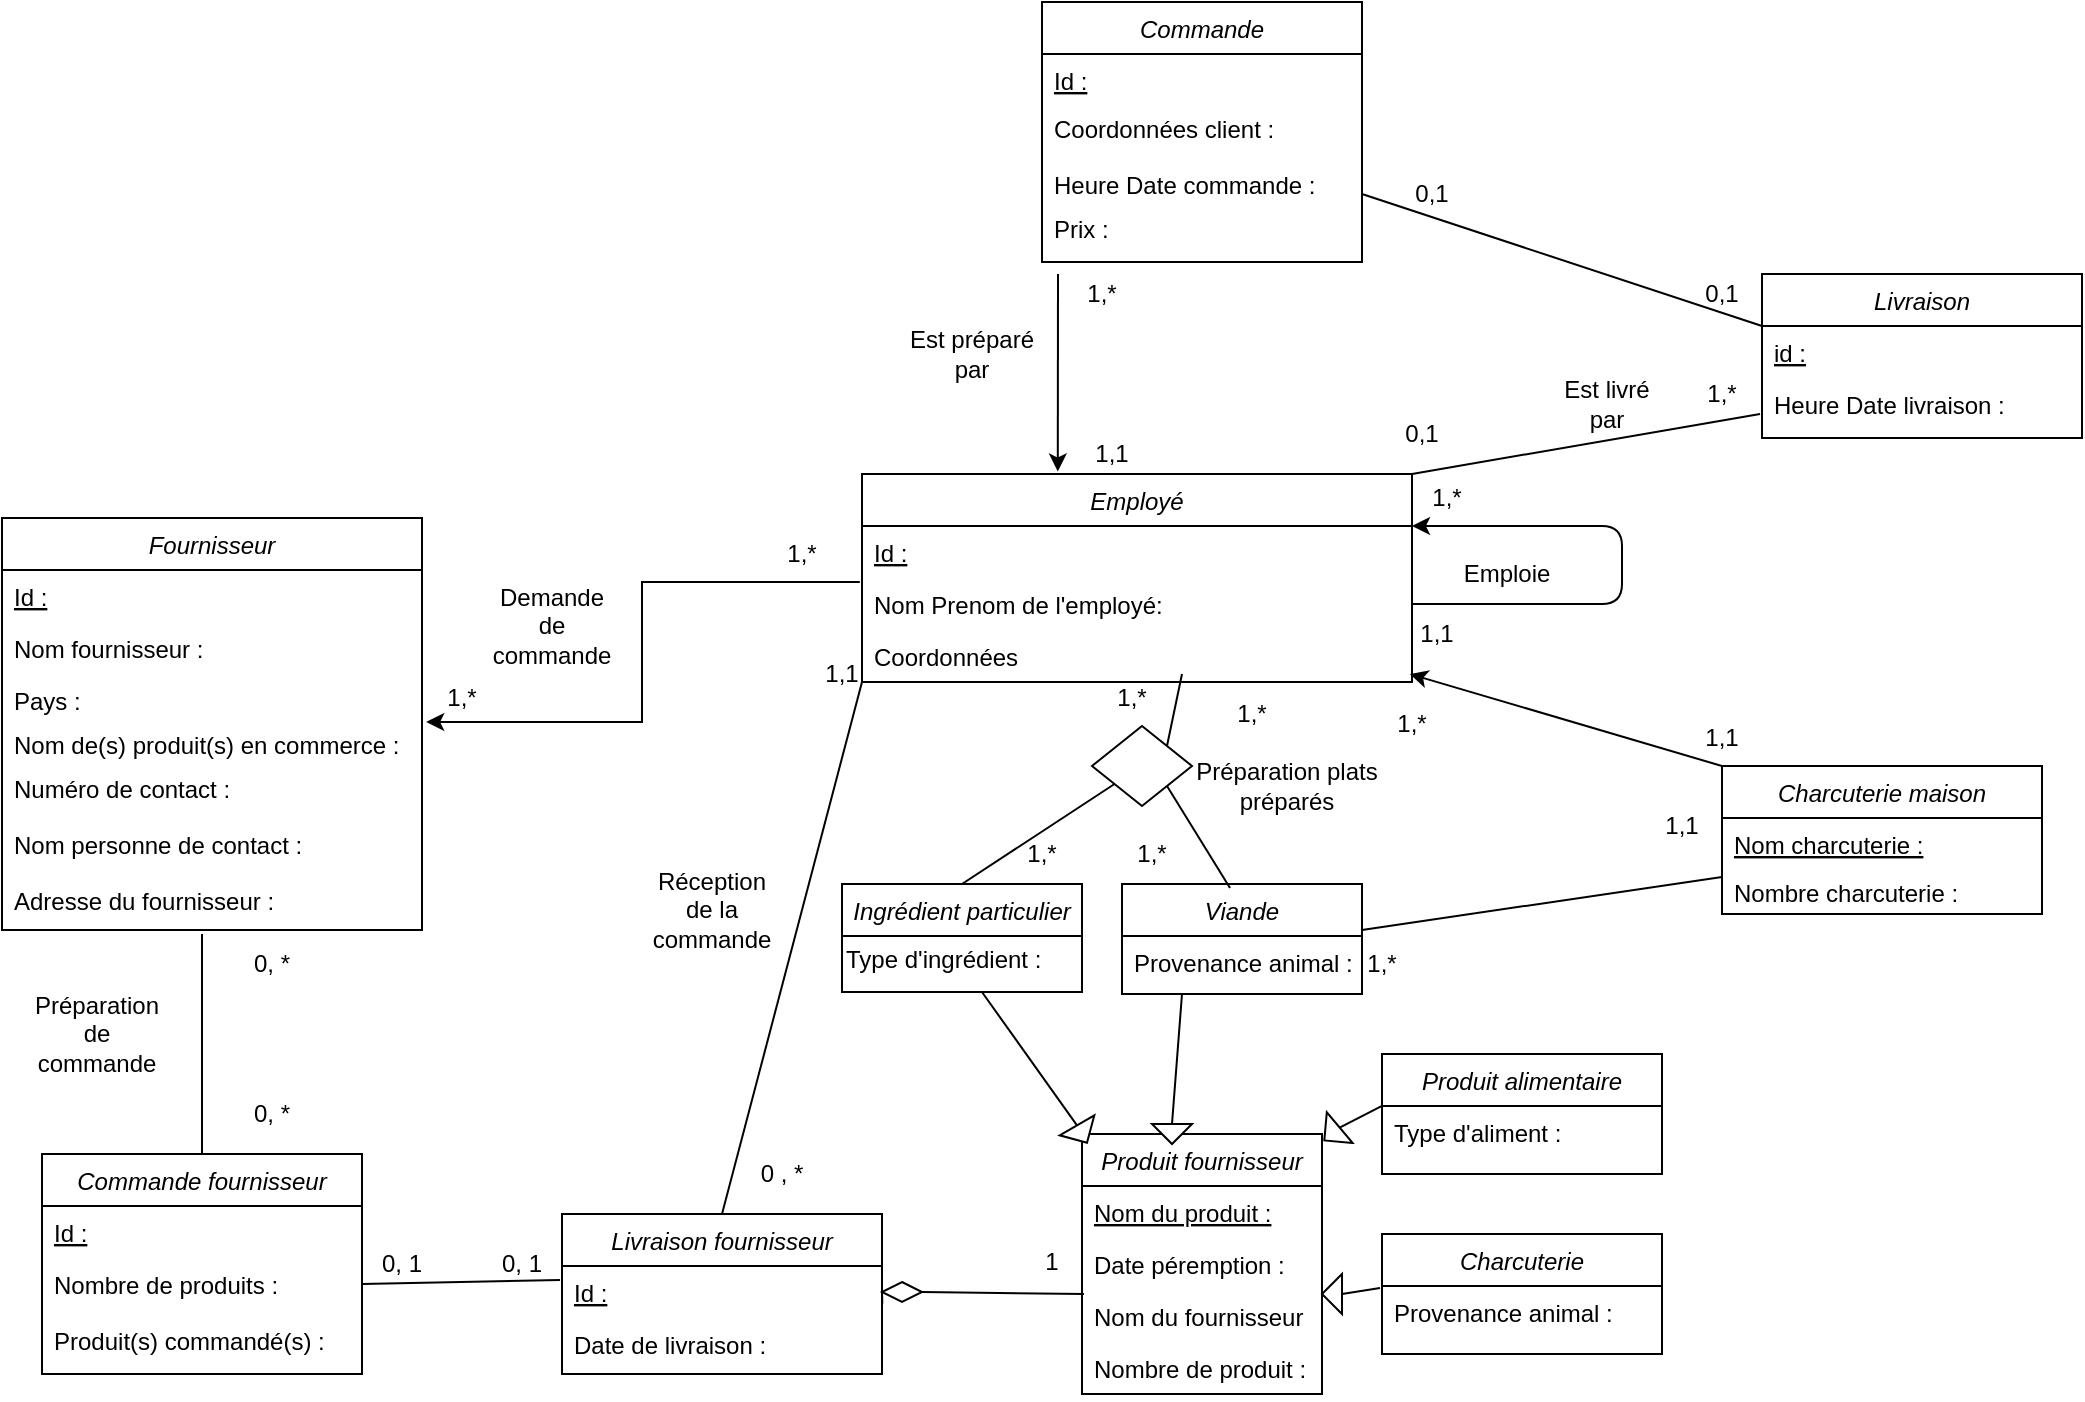 <mxfile version="14.4.8" type="github">
  <diagram id="C5RBs43oDa-KdzZeNtuy" name="Page-1">
    <mxGraphModel dx="1422" dy="762" grid="1" gridSize="10" guides="1" tooltips="1" connect="1" arrows="1" fold="1" page="1" pageScale="1" pageWidth="1169" pageHeight="827" math="0" shadow="0">
      <root>
        <mxCell id="WIyWlLk6GJQsqaUBKTNV-0" />
        <mxCell id="WIyWlLk6GJQsqaUBKTNV-1" parent="WIyWlLk6GJQsqaUBKTNV-0" />
        <mxCell id="zkfFHV4jXpPFQw0GAbJ--0" value="Viande" style="swimlane;fontStyle=2;align=center;verticalAlign=top;childLayout=stackLayout;horizontal=1;startSize=26;horizontalStack=0;resizeParent=1;resizeLast=0;collapsible=1;marginBottom=0;rounded=0;shadow=0;strokeWidth=1;" parent="WIyWlLk6GJQsqaUBKTNV-1" vertex="1">
          <mxGeometry x="610" y="515" width="120" height="55" as="geometry">
            <mxRectangle x="230" y="140" width="160" height="26" as="alternateBounds" />
          </mxGeometry>
        </mxCell>
        <mxCell id="xfpMpgLqGsnhSPla6A-f-5" value="Provenance animal :" style="text;align=left;verticalAlign=top;spacingLeft=4;spacingRight=4;overflow=hidden;rotatable=0;points=[[0,0.5],[1,0.5]];portConstraint=eastwest;" parent="zkfFHV4jXpPFQw0GAbJ--0" vertex="1">
          <mxGeometry y="26" width="120" height="26" as="geometry" />
        </mxCell>
        <mxCell id="xfpMpgLqGsnhSPla6A-f-6" value="Fournisseur" style="swimlane;fontStyle=2;align=center;verticalAlign=top;childLayout=stackLayout;horizontal=1;startSize=26;horizontalStack=0;resizeParent=1;resizeLast=0;collapsible=1;marginBottom=0;rounded=0;shadow=0;strokeWidth=1;" parent="WIyWlLk6GJQsqaUBKTNV-1" vertex="1">
          <mxGeometry x="50" y="332" width="210" height="206" as="geometry">
            <mxRectangle x="230" y="140" width="160" height="26" as="alternateBounds" />
          </mxGeometry>
        </mxCell>
        <mxCell id="xfpMpgLqGsnhSPla6A-f-12" value="Id :" style="text;align=left;verticalAlign=top;spacingLeft=4;spacingRight=4;overflow=hidden;rotatable=0;points=[[0,0.5],[1,0.5]];portConstraint=eastwest;fontStyle=4" parent="xfpMpgLqGsnhSPla6A-f-6" vertex="1">
          <mxGeometry y="26" width="210" height="26" as="geometry" />
        </mxCell>
        <mxCell id="xfpMpgLqGsnhSPla6A-f-13" value="Nom fournisseur :" style="text;align=left;verticalAlign=top;spacingLeft=4;spacingRight=4;overflow=hidden;rotatable=0;points=[[0,0.5],[1,0.5]];portConstraint=eastwest;fontStyle=0" parent="xfpMpgLqGsnhSPla6A-f-6" vertex="1">
          <mxGeometry y="52" width="210" height="26" as="geometry" />
        </mxCell>
        <mxCell id="xfpMpgLqGsnhSPla6A-f-14" value="Pays :" style="text;align=left;verticalAlign=top;spacingLeft=4;spacingRight=4;overflow=hidden;rotatable=0;points=[[0,0.5],[1,0.5]];portConstraint=eastwest;fontStyle=0" parent="xfpMpgLqGsnhSPla6A-f-6" vertex="1">
          <mxGeometry y="78" width="210" height="22" as="geometry" />
        </mxCell>
        <mxCell id="xfpMpgLqGsnhSPla6A-f-19" value="Nom de(s) produit(s) en commerce :" style="text;align=left;verticalAlign=top;spacingLeft=4;spacingRight=4;overflow=hidden;rotatable=0;points=[[0,0.5],[1,0.5]];portConstraint=eastwest;fontStyle=0" parent="xfpMpgLqGsnhSPla6A-f-6" vertex="1">
          <mxGeometry y="100" width="210" height="22" as="geometry" />
        </mxCell>
        <mxCell id="xfpMpgLqGsnhSPla6A-f-26" value="Numéro de contact :" style="text;align=left;verticalAlign=top;spacingLeft=4;spacingRight=4;overflow=hidden;rotatable=0;points=[[0,0.5],[1,0.5]];portConstraint=eastwest;fontStyle=0" parent="xfpMpgLqGsnhSPla6A-f-6" vertex="1">
          <mxGeometry y="122" width="210" height="28" as="geometry" />
        </mxCell>
        <mxCell id="xfpMpgLqGsnhSPla6A-f-28" value="Nom personne de contact :" style="text;align=left;verticalAlign=top;spacingLeft=4;spacingRight=4;overflow=hidden;rotatable=0;points=[[0,0.5],[1,0.5]];portConstraint=eastwest;fontStyle=0" parent="xfpMpgLqGsnhSPla6A-f-6" vertex="1">
          <mxGeometry y="150" width="210" height="28" as="geometry" />
        </mxCell>
        <mxCell id="xfpMpgLqGsnhSPla6A-f-73" value="Adresse du fournisseur :" style="text;align=left;verticalAlign=top;spacingLeft=4;spacingRight=4;overflow=hidden;rotatable=0;points=[[0,0.5],[1,0.5]];portConstraint=eastwest;fontStyle=0" parent="xfpMpgLqGsnhSPla6A-f-6" vertex="1">
          <mxGeometry y="178" width="210" height="28" as="geometry" />
        </mxCell>
        <mxCell id="xfpMpgLqGsnhSPla6A-f-20" value="Commande fournisseur" style="swimlane;fontStyle=2;align=center;verticalAlign=top;childLayout=stackLayout;horizontal=1;startSize=26;horizontalStack=0;resizeParent=1;resizeLast=0;collapsible=1;marginBottom=0;rounded=0;shadow=0;strokeWidth=1;" parent="WIyWlLk6GJQsqaUBKTNV-1" vertex="1">
          <mxGeometry x="70" y="650" width="160" height="110" as="geometry">
            <mxRectangle x="230" y="140" width="160" height="26" as="alternateBounds" />
          </mxGeometry>
        </mxCell>
        <mxCell id="xfpMpgLqGsnhSPla6A-f-21" value="Id :" style="text;align=left;verticalAlign=top;spacingLeft=4;spacingRight=4;overflow=hidden;rotatable=0;points=[[0,0.5],[1,0.5]];portConstraint=eastwest;fontStyle=4" parent="xfpMpgLqGsnhSPla6A-f-20" vertex="1">
          <mxGeometry y="26" width="160" height="26" as="geometry" />
        </mxCell>
        <mxCell id="xfpMpgLqGsnhSPla6A-f-22" value="Nombre de produits :" style="text;align=left;verticalAlign=top;spacingLeft=4;spacingRight=4;overflow=hidden;rotatable=0;points=[[0,0.5],[1,0.5]];portConstraint=eastwest;fontStyle=0" parent="xfpMpgLqGsnhSPla6A-f-20" vertex="1">
          <mxGeometry y="52" width="160" height="28" as="geometry" />
        </mxCell>
        <mxCell id="xfpMpgLqGsnhSPla6A-f-24" value="Produit(s) commandé(s) :" style="text;align=left;verticalAlign=top;spacingLeft=4;spacingRight=4;overflow=hidden;rotatable=0;points=[[0,0.5],[1,0.5]];portConstraint=eastwest;fontStyle=0" parent="xfpMpgLqGsnhSPla6A-f-20" vertex="1">
          <mxGeometry y="80" width="160" height="22" as="geometry" />
        </mxCell>
        <mxCell id="xfpMpgLqGsnhSPla6A-f-35" value="Livraison fournisseur" style="swimlane;fontStyle=2;align=center;verticalAlign=top;childLayout=stackLayout;horizontal=1;startSize=26;horizontalStack=0;resizeParent=1;resizeLast=0;collapsible=1;marginBottom=0;rounded=0;shadow=0;strokeWidth=1;" parent="WIyWlLk6GJQsqaUBKTNV-1" vertex="1">
          <mxGeometry x="330" y="680" width="160" height="80" as="geometry">
            <mxRectangle x="230" y="140" width="160" height="26" as="alternateBounds" />
          </mxGeometry>
        </mxCell>
        <mxCell id="xfpMpgLqGsnhSPla6A-f-36" value="Id :" style="text;align=left;verticalAlign=top;spacingLeft=4;spacingRight=4;overflow=hidden;rotatable=0;points=[[0,0.5],[1,0.5]];portConstraint=eastwest;fontStyle=4" parent="xfpMpgLqGsnhSPla6A-f-35" vertex="1">
          <mxGeometry y="26" width="160" height="26" as="geometry" />
        </mxCell>
        <mxCell id="xfpMpgLqGsnhSPla6A-f-39" value="Date de livraison :" style="text;align=left;verticalAlign=top;spacingLeft=4;spacingRight=4;overflow=hidden;rotatable=0;points=[[0,0.5],[1,0.5]];portConstraint=eastwest;fontStyle=0" parent="xfpMpgLqGsnhSPla6A-f-35" vertex="1">
          <mxGeometry y="52" width="160" height="28" as="geometry" />
        </mxCell>
        <mxCell id="xfpMpgLqGsnhSPla6A-f-40" value="0, *" style="text;html=1;strokeColor=none;fillColor=none;align=center;verticalAlign=middle;whiteSpace=wrap;rounded=0;" parent="WIyWlLk6GJQsqaUBKTNV-1" vertex="1">
          <mxGeometry x="160" y="620" width="50" height="20" as="geometry" />
        </mxCell>
        <mxCell id="xfpMpgLqGsnhSPla6A-f-47" value="Demande de commande" style="text;html=1;strokeColor=none;fillColor=none;align=center;verticalAlign=middle;whiteSpace=wrap;rounded=0;" parent="WIyWlLk6GJQsqaUBKTNV-1" vertex="1">
          <mxGeometry x="290" y="376" width="70" height="20" as="geometry" />
        </mxCell>
        <mxCell id="xfpMpgLqGsnhSPla6A-f-48" value="Préparation de commande" style="text;html=1;strokeColor=none;fillColor=none;align=center;verticalAlign=middle;whiteSpace=wrap;rounded=0;rotation=0;" parent="WIyWlLk6GJQsqaUBKTNV-1" vertex="1">
          <mxGeometry x="60" y="565" width="75" height="50" as="geometry" />
        </mxCell>
        <mxCell id="xfpMpgLqGsnhSPla6A-f-50" value="0, *" style="text;html=1;strokeColor=none;fillColor=none;align=center;verticalAlign=middle;whiteSpace=wrap;rounded=0;" parent="WIyWlLk6GJQsqaUBKTNV-1" vertex="1">
          <mxGeometry x="165" y="545" width="40" height="20" as="geometry" />
        </mxCell>
        <mxCell id="xfpMpgLqGsnhSPla6A-f-51" value="0, 1" style="text;html=1;strokeColor=none;fillColor=none;align=center;verticalAlign=middle;whiteSpace=wrap;rounded=0;" parent="WIyWlLk6GJQsqaUBKTNV-1" vertex="1">
          <mxGeometry x="230" y="695" width="40" height="20" as="geometry" />
        </mxCell>
        <mxCell id="xfpMpgLqGsnhSPla6A-f-52" value="0, 1" style="text;html=1;strokeColor=none;fillColor=none;align=center;verticalAlign=middle;whiteSpace=wrap;rounded=0;" parent="WIyWlLk6GJQsqaUBKTNV-1" vertex="1">
          <mxGeometry x="290" y="695" width="40" height="20" as="geometry" />
        </mxCell>
        <mxCell id="xfpMpgLqGsnhSPla6A-f-53" value="0 , *" style="text;html=1;strokeColor=none;fillColor=none;align=center;verticalAlign=middle;whiteSpace=wrap;rounded=0;" parent="WIyWlLk6GJQsqaUBKTNV-1" vertex="1">
          <mxGeometry x="420" y="650" width="40" height="20" as="geometry" />
        </mxCell>
        <mxCell id="xfpMpgLqGsnhSPla6A-f-54" value="1,1" style="text;html=1;strokeColor=none;fillColor=none;align=center;verticalAlign=middle;whiteSpace=wrap;rounded=0;" parent="WIyWlLk6GJQsqaUBKTNV-1" vertex="1">
          <mxGeometry x="450" y="400" width="40" height="20" as="geometry" />
        </mxCell>
        <mxCell id="xfpMpgLqGsnhSPla6A-f-55" value="" style="endArrow=none;html=1;exitX=0.5;exitY=0;exitDx=0;exitDy=0;" parent="WIyWlLk6GJQsqaUBKTNV-1" source="xfpMpgLqGsnhSPla6A-f-20" edge="1">
          <mxGeometry width="50" height="50" relative="1" as="geometry">
            <mxPoint x="620" y="450" as="sourcePoint" />
            <mxPoint x="150" y="540" as="targetPoint" />
          </mxGeometry>
        </mxCell>
        <mxCell id="xfpMpgLqGsnhSPla6A-f-56" value="" style="endArrow=none;html=1;exitX=0;exitY=1;exitDx=0;exitDy=0;entryX=-0.006;entryY=0.269;entryDx=0;entryDy=0;entryPerimeter=0;" parent="WIyWlLk6GJQsqaUBKTNV-1" source="xfpMpgLqGsnhSPla6A-f-51" target="xfpMpgLqGsnhSPla6A-f-36" edge="1">
          <mxGeometry width="50" height="50" relative="1" as="geometry">
            <mxPoint x="620" y="450" as="sourcePoint" />
            <mxPoint x="670" y="400" as="targetPoint" />
          </mxGeometry>
        </mxCell>
        <mxCell id="xfpMpgLqGsnhSPla6A-f-58" value="" style="endArrow=none;html=1;entryX=0.5;entryY=0;entryDx=0;entryDy=0;exitX=0;exitY=1;exitDx=0;exitDy=0;" parent="WIyWlLk6GJQsqaUBKTNV-1" source="xfpMpgLqGsnhSPla6A-f-74" target="xfpMpgLqGsnhSPla6A-f-35" edge="1">
          <mxGeometry width="50" height="50" relative="1" as="geometry">
            <mxPoint x="350" y="480" as="sourcePoint" />
            <mxPoint x="439.04" y="722.994" as="targetPoint" />
          </mxGeometry>
        </mxCell>
        <mxCell id="xfpMpgLqGsnhSPla6A-f-60" value="1,*" style="text;html=1;strokeColor=none;fillColor=none;align=center;verticalAlign=middle;whiteSpace=wrap;rounded=0;" parent="WIyWlLk6GJQsqaUBKTNV-1" vertex="1">
          <mxGeometry x="260" y="412" width="40" height="20" as="geometry" />
        </mxCell>
        <mxCell id="xfpMpgLqGsnhSPla6A-f-61" value="1,*" style="text;html=1;strokeColor=none;fillColor=none;align=center;verticalAlign=middle;whiteSpace=wrap;rounded=0;" parent="WIyWlLk6GJQsqaUBKTNV-1" vertex="1">
          <mxGeometry x="595" y="412" width="40" height="20" as="geometry" />
        </mxCell>
        <mxCell id="xfpMpgLqGsnhSPla6A-f-62" value="Réception de la commande" style="text;html=1;strokeColor=none;fillColor=none;align=center;verticalAlign=middle;whiteSpace=wrap;rounded=0;" parent="WIyWlLk6GJQsqaUBKTNV-1" vertex="1">
          <mxGeometry x="370" y="518" width="70" height="20" as="geometry" />
        </mxCell>
        <mxCell id="HRb8OjUd02qAdrP33uaQ-1" style="edgeStyle=orthogonalEdgeStyle;rounded=0;orthogonalLoop=1;jettySize=auto;html=1;exitX=-0.004;exitY=1.077;exitDx=0;exitDy=0;entryX=1.01;entryY=0.091;entryDx=0;entryDy=0;entryPerimeter=0;exitPerimeter=0;" parent="WIyWlLk6GJQsqaUBKTNV-1" source="xfpMpgLqGsnhSPla6A-f-75" target="xfpMpgLqGsnhSPla6A-f-19" edge="1">
          <mxGeometry relative="1" as="geometry" />
        </mxCell>
        <mxCell id="xfpMpgLqGsnhSPla6A-f-74" value="Employé" style="swimlane;fontStyle=2;align=center;verticalAlign=top;childLayout=stackLayout;horizontal=1;startSize=26;horizontalStack=0;resizeParent=1;resizeLast=0;collapsible=1;marginBottom=0;rounded=0;shadow=0;strokeWidth=1;" parent="WIyWlLk6GJQsqaUBKTNV-1" vertex="1">
          <mxGeometry x="480" y="310" width="275" height="104" as="geometry">
            <mxRectangle x="230" y="140" width="160" height="26" as="alternateBounds" />
          </mxGeometry>
        </mxCell>
        <mxCell id="xfpMpgLqGsnhSPla6A-f-75" value="Id :" style="text;align=left;verticalAlign=top;spacingLeft=4;spacingRight=4;overflow=hidden;rotatable=0;points=[[0,0.5],[1,0.5]];portConstraint=eastwest;fontStyle=4" parent="xfpMpgLqGsnhSPla6A-f-74" vertex="1">
          <mxGeometry y="26" width="275" height="26" as="geometry" />
        </mxCell>
        <mxCell id="xfpMpgLqGsnhSPla6A-f-76" value="Nom Prenom de l&#39;employé:" style="text;align=left;verticalAlign=top;spacingLeft=4;spacingRight=4;overflow=hidden;rotatable=0;points=[[0,0.5],[1,0.5]];portConstraint=eastwest;" parent="xfpMpgLqGsnhSPla6A-f-74" vertex="1">
          <mxGeometry y="52" width="275" height="26" as="geometry" />
        </mxCell>
        <mxCell id="HRb8OjUd02qAdrP33uaQ-5" value="" style="endArrow=classic;html=1;entryX=1;entryY=0.25;entryDx=0;entryDy=0;exitX=1;exitY=0.5;exitDx=0;exitDy=0;" parent="xfpMpgLqGsnhSPla6A-f-74" source="xfpMpgLqGsnhSPla6A-f-76" target="xfpMpgLqGsnhSPla6A-f-74" edge="1">
          <mxGeometry width="50" height="50" relative="1" as="geometry">
            <mxPoint x="320" y="29" as="sourcePoint" />
            <mxPoint x="140" y="320" as="targetPoint" />
            <Array as="points">
              <mxPoint x="380" y="65" />
              <mxPoint x="380" y="26" />
            </Array>
          </mxGeometry>
        </mxCell>
        <mxCell id="HRb8OjUd02qAdrP33uaQ-8" value="Coordonnées" style="text;align=left;verticalAlign=top;spacingLeft=4;spacingRight=4;overflow=hidden;rotatable=0;points=[[0,0.5],[1,0.5]];portConstraint=eastwest;" parent="xfpMpgLqGsnhSPla6A-f-74" vertex="1">
          <mxGeometry y="78" width="275" height="26" as="geometry" />
        </mxCell>
        <mxCell id="xfpMpgLqGsnhSPla6A-f-84" value="" style="rhombus;whiteSpace=wrap;html=1;" parent="WIyWlLk6GJQsqaUBKTNV-1" vertex="1">
          <mxGeometry x="595" y="436" width="50" height="40" as="geometry" />
        </mxCell>
        <mxCell id="xfpMpgLqGsnhSPla6A-f-85" value="" style="endArrow=none;html=1;exitX=1;exitY=1;exitDx=0;exitDy=0;entryX=0.45;entryY=0.036;entryDx=0;entryDy=0;entryPerimeter=0;" parent="WIyWlLk6GJQsqaUBKTNV-1" source="xfpMpgLqGsnhSPla6A-f-84" target="zkfFHV4jXpPFQw0GAbJ--0" edge="1">
          <mxGeometry width="50" height="50" relative="1" as="geometry">
            <mxPoint x="620" y="340" as="sourcePoint" />
            <mxPoint x="1030" y="310" as="targetPoint" />
          </mxGeometry>
        </mxCell>
        <mxCell id="xfpMpgLqGsnhSPla6A-f-87" value="" style="endArrow=none;html=1;exitX=1;exitY=0;exitDx=0;exitDy=0;" parent="WIyWlLk6GJQsqaUBKTNV-1" source="xfpMpgLqGsnhSPla6A-f-84" edge="1">
          <mxGeometry width="50" height="50" relative="1" as="geometry">
            <mxPoint x="620" y="540" as="sourcePoint" />
            <mxPoint x="640" y="410" as="targetPoint" />
          </mxGeometry>
        </mxCell>
        <mxCell id="xfpMpgLqGsnhSPla6A-f-88" value="" style="endArrow=none;html=1;exitX=0.5;exitY=0;exitDx=0;exitDy=0;" parent="WIyWlLk6GJQsqaUBKTNV-1" source="xfpMpgLqGsnhSPla6A-f-111" target="xfpMpgLqGsnhSPla6A-f-84" edge="1">
          <mxGeometry width="50" height="50" relative="1" as="geometry">
            <mxPoint x="880" y="290" as="sourcePoint" />
            <mxPoint x="347.5" y="200" as="targetPoint" />
          </mxGeometry>
        </mxCell>
        <mxCell id="xfpMpgLqGsnhSPla6A-f-89" value="Préparation plats préparés" style="text;html=1;strokeColor=none;fillColor=none;align=center;verticalAlign=middle;whiteSpace=wrap;rounded=0;" parent="WIyWlLk6GJQsqaUBKTNV-1" vertex="1">
          <mxGeometry x="640" y="449" width="105" height="34" as="geometry" />
        </mxCell>
        <mxCell id="xfpMpgLqGsnhSPla6A-f-90" value="1,*" style="text;html=1;strokeColor=none;fillColor=none;align=center;verticalAlign=middle;whiteSpace=wrap;rounded=0;" parent="WIyWlLk6GJQsqaUBKTNV-1" vertex="1">
          <mxGeometry x="655" y="420" width="40" height="20" as="geometry" />
        </mxCell>
        <mxCell id="xfpMpgLqGsnhSPla6A-f-91" value="1,*" style="text;html=1;strokeColor=none;fillColor=none;align=center;verticalAlign=middle;whiteSpace=wrap;rounded=0;" parent="WIyWlLk6GJQsqaUBKTNV-1" vertex="1">
          <mxGeometry x="550" y="490" width="40" height="20" as="geometry" />
        </mxCell>
        <mxCell id="xfpMpgLqGsnhSPla6A-f-92" value="1,*" style="text;html=1;strokeColor=none;fillColor=none;align=center;verticalAlign=middle;whiteSpace=wrap;rounded=0;" parent="WIyWlLk6GJQsqaUBKTNV-1" vertex="1">
          <mxGeometry x="605" y="490" width="40" height="20" as="geometry" />
        </mxCell>
        <mxCell id="xfpMpgLqGsnhSPla6A-f-93" value="Produit fournisseur" style="swimlane;fontStyle=2;align=center;verticalAlign=top;childLayout=stackLayout;horizontal=1;startSize=26;horizontalStack=0;resizeParent=1;resizeLast=0;collapsible=1;marginBottom=0;rounded=0;shadow=0;strokeWidth=1;" parent="WIyWlLk6GJQsqaUBKTNV-1" vertex="1">
          <mxGeometry x="590" y="640" width="120" height="130" as="geometry">
            <mxRectangle x="230" y="140" width="160" height="26" as="alternateBounds" />
          </mxGeometry>
        </mxCell>
        <mxCell id="xfpMpgLqGsnhSPla6A-f-94" value="Nom du produit :" style="text;align=left;verticalAlign=top;spacingLeft=4;spacingRight=4;overflow=hidden;rotatable=0;points=[[0,0.5],[1,0.5]];portConstraint=eastwest;fontStyle=4" parent="xfpMpgLqGsnhSPla6A-f-93" vertex="1">
          <mxGeometry y="26" width="120" height="26" as="geometry" />
        </mxCell>
        <mxCell id="xfpMpgLqGsnhSPla6A-f-3" value="Date péremption :" style="text;align=left;verticalAlign=top;spacingLeft=4;spacingRight=4;overflow=hidden;rotatable=0;points=[[0,0.5],[1,0.5]];portConstraint=eastwest;" parent="xfpMpgLqGsnhSPla6A-f-93" vertex="1">
          <mxGeometry y="52" width="120" height="26" as="geometry" />
        </mxCell>
        <mxCell id="xfpMpgLqGsnhSPla6A-f-109" value="Nom du fournisseur :" style="text;align=left;verticalAlign=top;spacingLeft=4;spacingRight=4;overflow=hidden;rotatable=0;points=[[0,0.5],[1,0.5]];portConstraint=eastwest;" parent="xfpMpgLqGsnhSPla6A-f-93" vertex="1">
          <mxGeometry y="78" width="120" height="26" as="geometry" />
        </mxCell>
        <mxCell id="xfpMpgLqGsnhSPla6A-f-126" value="Nombre de produit :" style="text;align=left;verticalAlign=top;spacingLeft=4;spacingRight=4;overflow=hidden;rotatable=0;points=[[0,0.5],[1,0.5]];portConstraint=eastwest;" parent="xfpMpgLqGsnhSPla6A-f-93" vertex="1">
          <mxGeometry y="104" width="120" height="26" as="geometry" />
        </mxCell>
        <mxCell id="xfpMpgLqGsnhSPla6A-f-103" value="" style="triangle;whiteSpace=wrap;html=1;rotation=90;" parent="WIyWlLk6GJQsqaUBKTNV-1" vertex="1">
          <mxGeometry x="630" y="630" width="10" height="20" as="geometry" />
        </mxCell>
        <mxCell id="xfpMpgLqGsnhSPla6A-f-104" value="" style="endArrow=none;html=1;entryX=0.25;entryY=1;entryDx=0;entryDy=0;exitX=0;exitY=0.5;exitDx=0;exitDy=0;" parent="WIyWlLk6GJQsqaUBKTNV-1" source="xfpMpgLqGsnhSPla6A-f-103" target="zkfFHV4jXpPFQw0GAbJ--0" edge="1">
          <mxGeometry width="50" height="50" relative="1" as="geometry">
            <mxPoint x="660" y="625" as="sourcePoint" />
            <mxPoint x="670" y="380" as="targetPoint" />
          </mxGeometry>
        </mxCell>
        <mxCell id="xfpMpgLqGsnhSPla6A-f-105" value="" style="endArrow=none;html=1;entryX=0.008;entryY=1.077;entryDx=0;entryDy=0;entryPerimeter=0;exitX=1;exitY=0.5;exitDx=0;exitDy=0;" parent="WIyWlLk6GJQsqaUBKTNV-1" source="NCAH_a_hQ6aqC5BS8mJP-29" target="xfpMpgLqGsnhSPla6A-f-3" edge="1">
          <mxGeometry width="50" height="50" relative="1" as="geometry">
            <mxPoint x="620" y="430" as="sourcePoint" />
            <mxPoint x="689.4" y="720.012" as="targetPoint" />
          </mxGeometry>
        </mxCell>
        <mxCell id="xfpMpgLqGsnhSPla6A-f-111" value="Ingrédient particulier" style="swimlane;fontStyle=2;align=center;verticalAlign=top;childLayout=stackLayout;horizontal=1;startSize=26;horizontalStack=0;resizeParent=1;resizeLast=0;collapsible=1;marginBottom=0;rounded=0;shadow=0;strokeWidth=1;" parent="WIyWlLk6GJQsqaUBKTNV-1" vertex="1">
          <mxGeometry x="470" y="515" width="120" height="54" as="geometry">
            <mxRectangle x="230" y="140" width="160" height="26" as="alternateBounds" />
          </mxGeometry>
        </mxCell>
        <mxCell id="xfpMpgLqGsnhSPla6A-f-138" value="Type d&#39;ingrédient :" style="text;html=1;strokeColor=none;fillColor=none;align=left;verticalAlign=middle;whiteSpace=wrap;rounded=0;" parent="xfpMpgLqGsnhSPla6A-f-111" vertex="1">
          <mxGeometry y="26" width="120" height="24" as="geometry" />
        </mxCell>
        <mxCell id="xfpMpgLqGsnhSPla6A-f-117" value="" style="triangle;whiteSpace=wrap;html=1;rotation=60;" parent="WIyWlLk6GJQsqaUBKTNV-1" vertex="1">
          <mxGeometry x="585" y="630" width="10" height="20" as="geometry" />
        </mxCell>
        <mxCell id="xfpMpgLqGsnhSPla6A-f-118" value="" style="endArrow=none;html=1;exitX=0;exitY=0.5;exitDx=0;exitDy=0;" parent="WIyWlLk6GJQsqaUBKTNV-1" source="xfpMpgLqGsnhSPla6A-f-117" edge="1">
          <mxGeometry width="50" height="50" relative="1" as="geometry">
            <mxPoint x="613" y="630" as="sourcePoint" />
            <mxPoint x="539.979" y="569" as="targetPoint" />
          </mxGeometry>
        </mxCell>
        <mxCell id="xfpMpgLqGsnhSPla6A-f-121" value="" style="triangle;whiteSpace=wrap;html=1;rotation=-180;" parent="WIyWlLk6GJQsqaUBKTNV-1" vertex="1">
          <mxGeometry x="710" y="710" width="10" height="20" as="geometry" />
        </mxCell>
        <mxCell id="xfpMpgLqGsnhSPla6A-f-122" value="" style="endArrow=none;html=1;entryX=-0.007;entryY=1.192;entryDx=0;entryDy=0;entryPerimeter=0;" parent="WIyWlLk6GJQsqaUBKTNV-1" edge="1">
          <mxGeometry width="50" height="50" relative="1" as="geometry">
            <mxPoint x="720" y="720" as="sourcePoint" />
            <mxPoint x="739.02" y="716.992" as="targetPoint" />
          </mxGeometry>
        </mxCell>
        <mxCell id="xfpMpgLqGsnhSPla6A-f-123" value="Charcuterie" style="swimlane;fontStyle=2;align=center;verticalAlign=top;childLayout=stackLayout;horizontal=1;startSize=26;horizontalStack=0;resizeParent=1;resizeLast=0;collapsible=1;marginBottom=0;rounded=0;shadow=0;strokeWidth=1;" parent="WIyWlLk6GJQsqaUBKTNV-1" vertex="1">
          <mxGeometry x="740" y="690" width="140" height="60" as="geometry">
            <mxRectangle x="230" y="140" width="160" height="26" as="alternateBounds" />
          </mxGeometry>
        </mxCell>
        <mxCell id="xfpMpgLqGsnhSPla6A-f-125" value="Provenance animal :" style="text;align=left;verticalAlign=top;spacingLeft=4;spacingRight=4;overflow=hidden;rotatable=0;points=[[0,0.5],[1,0.5]];portConstraint=eastwest;" parent="xfpMpgLqGsnhSPla6A-f-123" vertex="1">
          <mxGeometry y="26" width="140" height="28" as="geometry" />
        </mxCell>
        <mxCell id="xfpMpgLqGsnhSPla6A-f-137" value="1" style="text;html=1;strokeColor=none;fillColor=none;align=center;verticalAlign=middle;whiteSpace=wrap;rounded=0;" parent="WIyWlLk6GJQsqaUBKTNV-1" vertex="1">
          <mxGeometry x="555" y="694" width="40" height="20" as="geometry" />
        </mxCell>
        <mxCell id="xfpMpgLqGsnhSPla6A-f-139" value="1,*" style="text;html=1;strokeColor=none;fillColor=none;align=center;verticalAlign=middle;whiteSpace=wrap;rounded=0;" parent="WIyWlLk6GJQsqaUBKTNV-1" vertex="1">
          <mxGeometry x="720" y="545" width="40" height="20" as="geometry" />
        </mxCell>
        <mxCell id="xfpMpgLqGsnhSPla6A-f-142" value="Charcuterie maison" style="swimlane;fontStyle=2;align=center;verticalAlign=top;childLayout=stackLayout;horizontal=1;startSize=26;horizontalStack=0;resizeParent=1;resizeLast=0;collapsible=1;marginBottom=0;rounded=0;shadow=0;strokeWidth=1;" parent="WIyWlLk6GJQsqaUBKTNV-1" vertex="1">
          <mxGeometry x="910" y="456" width="160" height="74" as="geometry">
            <mxRectangle x="230" y="140" width="160" height="26" as="alternateBounds" />
          </mxGeometry>
        </mxCell>
        <mxCell id="nVuKfiCbH5_EIqqcBQAD-22" value="Nom charcuterie :" style="text;align=left;verticalAlign=top;spacingLeft=4;spacingRight=4;overflow=hidden;rotatable=0;points=[[0,0.5],[1,0.5]];portConstraint=eastwest;fontStyle=4" vertex="1" parent="xfpMpgLqGsnhSPla6A-f-142">
          <mxGeometry y="26" width="160" height="24" as="geometry" />
        </mxCell>
        <mxCell id="nVuKfiCbH5_EIqqcBQAD-24" value="Nombre charcuterie :" style="text;align=left;verticalAlign=top;spacingLeft=4;spacingRight=4;overflow=hidden;rotatable=0;points=[[0,0.5],[1,0.5]];portConstraint=eastwest;fontStyle=0" vertex="1" parent="xfpMpgLqGsnhSPla6A-f-142">
          <mxGeometry y="50" width="160" height="24" as="geometry" />
        </mxCell>
        <mxCell id="xfpMpgLqGsnhSPla6A-f-145" value="" style="endArrow=none;html=1;entryX=0;entryY=0.75;entryDx=0;entryDy=0;" parent="WIyWlLk6GJQsqaUBKTNV-1" target="xfpMpgLqGsnhSPla6A-f-142" edge="1">
          <mxGeometry width="50" height="50" relative="1" as="geometry">
            <mxPoint x="730" y="538" as="sourcePoint" />
            <mxPoint x="780" y="488" as="targetPoint" />
          </mxGeometry>
        </mxCell>
        <mxCell id="xfpMpgLqGsnhSPla6A-f-147" value="1,1" style="text;html=1;strokeColor=none;fillColor=none;align=center;verticalAlign=middle;whiteSpace=wrap;rounded=0;" parent="WIyWlLk6GJQsqaUBKTNV-1" vertex="1">
          <mxGeometry x="890" y="432" width="40" height="20" as="geometry" />
        </mxCell>
        <mxCell id="xfpMpgLqGsnhSPla6A-f-148" value="1,*" style="text;html=1;strokeColor=none;fillColor=none;align=center;verticalAlign=middle;whiteSpace=wrap;rounded=0;" parent="WIyWlLk6GJQsqaUBKTNV-1" vertex="1">
          <mxGeometry x="735" y="425" width="40" height="20" as="geometry" />
        </mxCell>
        <mxCell id="xfpMpgLqGsnhSPla6A-f-149" value="1,1" style="text;html=1;strokeColor=none;fillColor=none;align=center;verticalAlign=middle;whiteSpace=wrap;rounded=0;" parent="WIyWlLk6GJQsqaUBKTNV-1" vertex="1">
          <mxGeometry x="870" y="476" width="40" height="20" as="geometry" />
        </mxCell>
        <mxCell id="xfpMpgLqGsnhSPla6A-f-150" value="" style="endArrow=none;html=1;exitX=0.014;exitY=-0.036;exitDx=0;exitDy=0;exitPerimeter=0;entryX=0;entryY=0.5;entryDx=0;entryDy=0;" parent="WIyWlLk6GJQsqaUBKTNV-1" source="xfpMpgLqGsnhSPla6A-f-152" target="xfpMpgLqGsnhSPla6A-f-154" edge="1">
          <mxGeometry width="50" height="50" relative="1" as="geometry">
            <mxPoint x="720" y="640" as="sourcePoint" />
            <mxPoint x="720" y="640" as="targetPoint" />
          </mxGeometry>
        </mxCell>
        <mxCell id="xfpMpgLqGsnhSPla6A-f-151" value="Produit alimentaire" style="swimlane;fontStyle=2;align=center;verticalAlign=top;childLayout=stackLayout;horizontal=1;startSize=26;horizontalStack=0;resizeParent=1;resizeLast=0;collapsible=1;marginBottom=0;rounded=0;shadow=0;strokeWidth=1;" parent="WIyWlLk6GJQsqaUBKTNV-1" vertex="1">
          <mxGeometry x="740" y="600" width="140" height="60" as="geometry">
            <mxRectangle x="230" y="140" width="160" height="26" as="alternateBounds" />
          </mxGeometry>
        </mxCell>
        <mxCell id="xfpMpgLqGsnhSPla6A-f-152" value="Type d&#39;aliment :" style="text;align=left;verticalAlign=top;spacingLeft=4;spacingRight=4;overflow=hidden;rotatable=0;points=[[0,0.5],[1,0.5]];portConstraint=eastwest;" parent="xfpMpgLqGsnhSPla6A-f-151" vertex="1">
          <mxGeometry y="26" width="140" height="28" as="geometry" />
        </mxCell>
        <mxCell id="xfpMpgLqGsnhSPla6A-f-154" value="" style="triangle;whiteSpace=wrap;html=1;rotation=-220;" parent="WIyWlLk6GJQsqaUBKTNV-1" vertex="1">
          <mxGeometry x="710" y="630" width="10" height="20" as="geometry" />
        </mxCell>
        <mxCell id="xfpMpgLqGsnhSPla6A-f-157" value="Emploie" style="text;html=1;strokeColor=none;fillColor=none;align=center;verticalAlign=middle;whiteSpace=wrap;rounded=0;" parent="WIyWlLk6GJQsqaUBKTNV-1" vertex="1">
          <mxGeometry x="760" y="350" width="85" height="20" as="geometry" />
        </mxCell>
        <mxCell id="xfpMpgLqGsnhSPla6A-f-158" value="1,*" style="text;html=1;strokeColor=none;fillColor=none;align=center;verticalAlign=middle;whiteSpace=wrap;rounded=0;" parent="WIyWlLk6GJQsqaUBKTNV-1" vertex="1">
          <mxGeometry x="760" y="312" width="25" height="20" as="geometry" />
        </mxCell>
        <mxCell id="xfpMpgLqGsnhSPla6A-f-160" value="1,1" style="text;html=1;strokeColor=none;fillColor=none;align=center;verticalAlign=middle;whiteSpace=wrap;rounded=0;" parent="WIyWlLk6GJQsqaUBKTNV-1" vertex="1">
          <mxGeometry x="760" y="380" width="15" height="20" as="geometry" />
        </mxCell>
        <mxCell id="xfpMpgLqGsnhSPla6A-f-164" value="Commande" style="swimlane;fontStyle=2;align=center;verticalAlign=top;childLayout=stackLayout;horizontal=1;startSize=26;horizontalStack=0;resizeParent=1;resizeLast=0;collapsible=1;marginBottom=0;rounded=0;shadow=0;strokeWidth=1;" parent="WIyWlLk6GJQsqaUBKTNV-1" vertex="1">
          <mxGeometry x="570" y="74" width="160" height="130" as="geometry">
            <mxRectangle x="230" y="140" width="160" height="26" as="alternateBounds" />
          </mxGeometry>
        </mxCell>
        <mxCell id="xfpMpgLqGsnhSPla6A-f-165" value="Id :" style="text;align=left;verticalAlign=top;spacingLeft=4;spacingRight=4;overflow=hidden;rotatable=0;points=[[0,0.5],[1,0.5]];portConstraint=eastwest;fontStyle=4" parent="xfpMpgLqGsnhSPla6A-f-164" vertex="1">
          <mxGeometry y="26" width="160" height="24" as="geometry" />
        </mxCell>
        <mxCell id="nVuKfiCbH5_EIqqcBQAD-3" value="Coordonnées client :" style="text;align=left;verticalAlign=top;spacingLeft=4;spacingRight=4;overflow=hidden;rotatable=0;points=[[0,0.5],[1,0.5]];portConstraint=eastwest;" vertex="1" parent="xfpMpgLqGsnhSPla6A-f-164">
          <mxGeometry y="50" width="160" height="28" as="geometry" />
        </mxCell>
        <mxCell id="nVuKfiCbH5_EIqqcBQAD-10" value="Heure Date commande :" style="text;align=left;verticalAlign=top;spacingLeft=4;spacingRight=4;overflow=hidden;rotatable=0;points=[[0,0.5],[1,0.5]];portConstraint=eastwest;" vertex="1" parent="xfpMpgLqGsnhSPla6A-f-164">
          <mxGeometry y="78" width="160" height="22" as="geometry" />
        </mxCell>
        <mxCell id="nVuKfiCbH5_EIqqcBQAD-40" value="Prix :" style="text;align=left;verticalAlign=top;spacingLeft=4;spacingRight=4;overflow=hidden;rotatable=0;points=[[0,0.5],[1,0.5]];portConstraint=eastwest;" vertex="1" parent="xfpMpgLqGsnhSPla6A-f-164">
          <mxGeometry y="100" width="160" height="22" as="geometry" />
        </mxCell>
        <mxCell id="xfpMpgLqGsnhSPla6A-f-190" value="" style="endArrow=classic;html=1;entryX=0.356;entryY=-0.012;entryDx=0;entryDy=0;entryPerimeter=0;" parent="WIyWlLk6GJQsqaUBKTNV-1" target="xfpMpgLqGsnhSPla6A-f-74" edge="1">
          <mxGeometry width="50" height="50" relative="1" as="geometry">
            <mxPoint x="578" y="210" as="sourcePoint" />
            <mxPoint x="510" y="332" as="targetPoint" />
          </mxGeometry>
        </mxCell>
        <mxCell id="xfpMpgLqGsnhSPla6A-f-192" value="Est préparé par" style="text;html=1;strokeColor=none;fillColor=none;align=center;verticalAlign=middle;whiteSpace=wrap;rounded=0;" parent="WIyWlLk6GJQsqaUBKTNV-1" vertex="1">
          <mxGeometry x="500" y="240" width="70" height="20" as="geometry" />
        </mxCell>
        <mxCell id="xfpMpgLqGsnhSPla6A-f-202" value="1,*" style="text;html=1;strokeColor=none;fillColor=none;align=center;verticalAlign=middle;whiteSpace=wrap;rounded=0;" parent="WIyWlLk6GJQsqaUBKTNV-1" vertex="1">
          <mxGeometry x="580" y="210" width="40" height="20" as="geometry" />
        </mxCell>
        <mxCell id="xfpMpgLqGsnhSPla6A-f-203" value="1,1" style="text;html=1;strokeColor=none;fillColor=none;align=center;verticalAlign=middle;whiteSpace=wrap;rounded=0;" parent="WIyWlLk6GJQsqaUBKTNV-1" vertex="1">
          <mxGeometry x="585" y="290" width="40" height="20" as="geometry" />
        </mxCell>
        <mxCell id="NCAH_a_hQ6aqC5BS8mJP-6" value="Livraison" style="swimlane;fontStyle=2;align=center;verticalAlign=top;childLayout=stackLayout;horizontal=1;startSize=26;horizontalStack=0;resizeParent=1;resizeLast=0;collapsible=1;marginBottom=0;rounded=0;shadow=0;strokeWidth=1;" parent="WIyWlLk6GJQsqaUBKTNV-1" vertex="1">
          <mxGeometry x="930" y="210" width="160" height="82" as="geometry">
            <mxRectangle x="230" y="140" width="160" height="26" as="alternateBounds" />
          </mxGeometry>
        </mxCell>
        <mxCell id="NCAH_a_hQ6aqC5BS8mJP-7" value="id :" style="text;align=left;verticalAlign=top;spacingLeft=4;spacingRight=4;overflow=hidden;rotatable=0;points=[[0,0.5],[1,0.5]];portConstraint=eastwest;fontStyle=4" parent="NCAH_a_hQ6aqC5BS8mJP-6" vertex="1">
          <mxGeometry y="26" width="160" height="26" as="geometry" />
        </mxCell>
        <mxCell id="nVuKfiCbH5_EIqqcBQAD-8" value="Heure Date livraison :" style="text;align=left;verticalAlign=top;spacingLeft=4;spacingRight=4;overflow=hidden;rotatable=0;points=[[0,0.5],[1,0.5]];portConstraint=eastwest;fontStyle=0" vertex="1" parent="NCAH_a_hQ6aqC5BS8mJP-6">
          <mxGeometry y="52" width="160" height="30" as="geometry" />
        </mxCell>
        <mxCell id="NCAH_a_hQ6aqC5BS8mJP-11" value="" style="endArrow=none;html=1;entryX=-0.006;entryY=1;entryDx=0;entryDy=0;entryPerimeter=0;exitX=1;exitY=0;exitDx=0;exitDy=0;" parent="WIyWlLk6GJQsqaUBKTNV-1" source="xfpMpgLqGsnhSPla6A-f-74" edge="1">
          <mxGeometry width="50" height="50" relative="1" as="geometry">
            <mxPoint x="570" y="280" as="sourcePoint" />
            <mxPoint x="929.04" y="280" as="targetPoint" />
          </mxGeometry>
        </mxCell>
        <mxCell id="NCAH_a_hQ6aqC5BS8mJP-13" value="" style="endArrow=none;html=1;entryX=0;entryY=0.5;entryDx=0;entryDy=0;" parent="WIyWlLk6GJQsqaUBKTNV-1" edge="1">
          <mxGeometry width="50" height="50" relative="1" as="geometry">
            <mxPoint x="730" y="170" as="sourcePoint" />
            <mxPoint x="930" y="236" as="targetPoint" />
          </mxGeometry>
        </mxCell>
        <mxCell id="NCAH_a_hQ6aqC5BS8mJP-20" value="0,1" style="text;html=1;strokeColor=none;fillColor=none;align=center;verticalAlign=middle;whiteSpace=wrap;rounded=0;" parent="WIyWlLk6GJQsqaUBKTNV-1" vertex="1">
          <mxGeometry x="745" y="160" width="40" height="20" as="geometry" />
        </mxCell>
        <mxCell id="NCAH_a_hQ6aqC5BS8mJP-21" value="0,1" style="text;html=1;strokeColor=none;fillColor=none;align=center;verticalAlign=middle;whiteSpace=wrap;rounded=0;" parent="WIyWlLk6GJQsqaUBKTNV-1" vertex="1">
          <mxGeometry x="890" y="210" width="40" height="20" as="geometry" />
        </mxCell>
        <mxCell id="NCAH_a_hQ6aqC5BS8mJP-22" value="Est livré par" style="text;html=1;strokeColor=none;fillColor=none;align=center;verticalAlign=middle;whiteSpace=wrap;rounded=0;" parent="WIyWlLk6GJQsqaUBKTNV-1" vertex="1">
          <mxGeometry x="825" y="260" width="55" height="30" as="geometry" />
        </mxCell>
        <mxCell id="NCAH_a_hQ6aqC5BS8mJP-24" value="0,1" style="text;html=1;strokeColor=none;fillColor=none;align=center;verticalAlign=middle;whiteSpace=wrap;rounded=0;" parent="WIyWlLk6GJQsqaUBKTNV-1" vertex="1">
          <mxGeometry x="740" y="280" width="40" height="20" as="geometry" />
        </mxCell>
        <mxCell id="NCAH_a_hQ6aqC5BS8mJP-25" value="1,*" style="text;html=1;strokeColor=none;fillColor=none;align=center;verticalAlign=middle;whiteSpace=wrap;rounded=0;" parent="WIyWlLk6GJQsqaUBKTNV-1" vertex="1">
          <mxGeometry x="890" y="260" width="40" height="20" as="geometry" />
        </mxCell>
        <mxCell id="NCAH_a_hQ6aqC5BS8mJP-29" value="" style="rhombus;whiteSpace=wrap;html=1;" parent="WIyWlLk6GJQsqaUBKTNV-1" vertex="1">
          <mxGeometry x="490" y="714" width="20" height="10" as="geometry" />
        </mxCell>
        <mxCell id="NCAH_a_hQ6aqC5BS8mJP-30" value="" style="endArrow=none;html=1;entryX=0.008;entryY=1.077;entryDx=0;entryDy=0;entryPerimeter=0;exitX=1;exitY=0.5;exitDx=0;exitDy=0;" parent="WIyWlLk6GJQsqaUBKTNV-1" source="xfpMpgLqGsnhSPla6A-f-36" target="NCAH_a_hQ6aqC5BS8mJP-29" edge="1">
          <mxGeometry width="50" height="50" relative="1" as="geometry">
            <mxPoint x="490" y="719" as="sourcePoint" />
            <mxPoint x="590.96" y="720.002" as="targetPoint" />
          </mxGeometry>
        </mxCell>
        <mxCell id="HRb8OjUd02qAdrP33uaQ-10" value="1,*" style="text;html=1;strokeColor=none;fillColor=none;align=center;verticalAlign=middle;whiteSpace=wrap;rounded=0;" parent="WIyWlLk6GJQsqaUBKTNV-1" vertex="1">
          <mxGeometry x="430" y="340" width="40" height="20" as="geometry" />
        </mxCell>
        <mxCell id="HRb8OjUd02qAdrP33uaQ-14" value="" style="endArrow=classic;html=1;entryX=0.996;entryY=0.846;entryDx=0;entryDy=0;entryPerimeter=0;exitX=0;exitY=0;exitDx=0;exitDy=0;" parent="WIyWlLk6GJQsqaUBKTNV-1" source="xfpMpgLqGsnhSPla6A-f-142" target="HRb8OjUd02qAdrP33uaQ-8" edge="1">
          <mxGeometry width="50" height="50" relative="1" as="geometry">
            <mxPoint x="570" y="570" as="sourcePoint" />
            <mxPoint x="620" y="520" as="targetPoint" />
          </mxGeometry>
        </mxCell>
      </root>
    </mxGraphModel>
  </diagram>
</mxfile>
